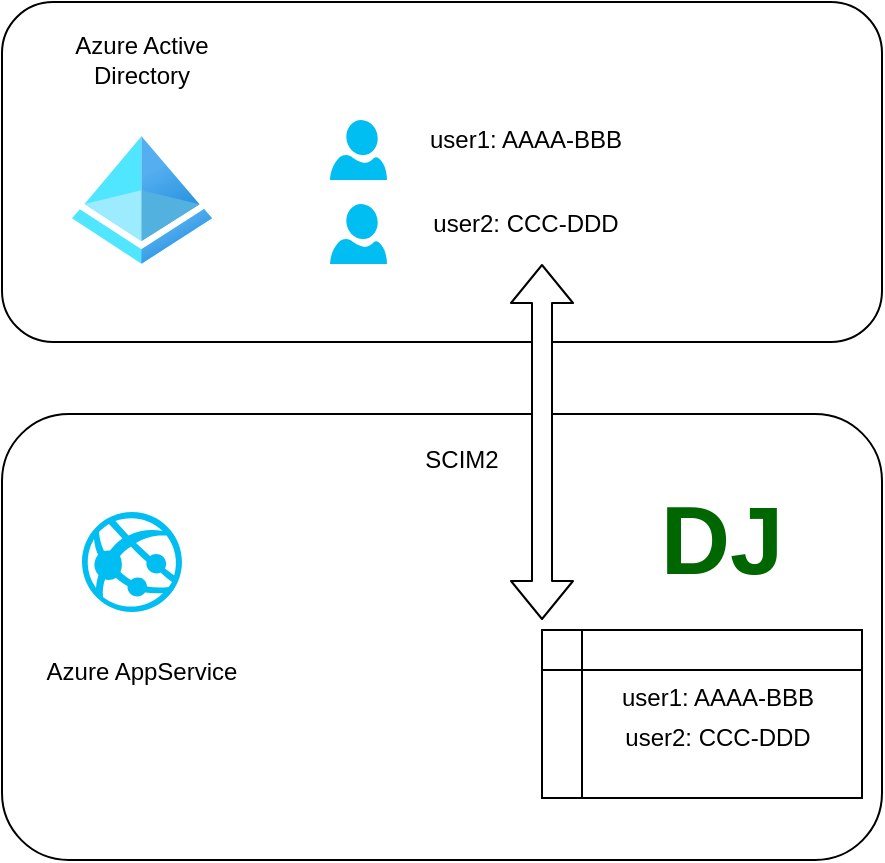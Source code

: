 <mxfile version="14.9.2" type="github">
  <diagram name="Page-1" id="7a6c530e-6e37-e111-ec74-82921da8cc10">
    <mxGraphModel dx="782" dy="514" grid="1" gridSize="10" guides="1" tooltips="1" connect="1" arrows="1" fold="1" page="1" pageScale="1.5" pageWidth="1169" pageHeight="826" background="#ffffff" math="0" shadow="0">
      <root>
        <mxCell id="0" style=";html=1;" />
        <mxCell id="1" style=";html=1;" parent="0" />
        <mxCell id="ep_-EoG4w_uuBe7_hAVL-4" value="" style="rounded=1;whiteSpace=wrap;html=1;" parent="1" vertex="1">
          <mxGeometry x="970" y="631" width="440" height="170" as="geometry" />
        </mxCell>
        <mxCell id="ep_-EoG4w_uuBe7_hAVL-1" value="" style="aspect=fixed;html=1;points=[];align=center;image;fontSize=12;image=img/lib/azure2/identity/Azure_Active_Directory.svg;" parent="1" vertex="1">
          <mxGeometry x="1005" y="698" width="70" height="64" as="geometry" />
        </mxCell>
        <mxCell id="ep_-EoG4w_uuBe7_hAVL-3" value="Azure Active Directory" style="text;html=1;strokeColor=none;fillColor=none;align=center;verticalAlign=middle;whiteSpace=wrap;rounded=0;" parent="1" vertex="1">
          <mxGeometry x="990" y="650" width="100" height="20" as="geometry" />
        </mxCell>
        <mxCell id="ep_-EoG4w_uuBe7_hAVL-5" value="" style="rounded=1;whiteSpace=wrap;html=1;" parent="1" vertex="1">
          <mxGeometry x="970" y="837" width="440" height="223" as="geometry" />
        </mxCell>
        <mxCell id="ep_-EoG4w_uuBe7_hAVL-6" value="Azure AppService" style="text;html=1;strokeColor=none;fillColor=none;align=center;verticalAlign=middle;whiteSpace=wrap;rounded=0;" parent="1" vertex="1">
          <mxGeometry x="990" y="956" width="100" height="20" as="geometry" />
        </mxCell>
        <mxCell id="ep_-EoG4w_uuBe7_hAVL-2" value="" style="verticalLabelPosition=bottom;html=1;verticalAlign=top;align=center;strokeColor=none;fillColor=#00BEF2;shape=mxgraph.azure.azure_website;pointerEvents=1;" parent="1" vertex="1">
          <mxGeometry x="1010" y="886" width="50" height="50" as="geometry" />
        </mxCell>
        <mxCell id="ep_-EoG4w_uuBe7_hAVL-7" value="" style="verticalLabelPosition=bottom;html=1;verticalAlign=top;align=center;strokeColor=none;fillColor=#00BEF2;shape=mxgraph.azure.user;" parent="1" vertex="1">
          <mxGeometry x="1134" y="690" width="28.5" height="30" as="geometry" />
        </mxCell>
        <mxCell id="ep_-EoG4w_uuBe7_hAVL-12" value="" style="verticalLabelPosition=bottom;html=1;verticalAlign=top;align=center;strokeColor=none;fillColor=#00BEF2;shape=mxgraph.azure.user;" parent="1" vertex="1">
          <mxGeometry x="1134" y="732" width="28.5" height="30" as="geometry" />
        </mxCell>
        <mxCell id="ep_-EoG4w_uuBe7_hAVL-14" value="&lt;font style=&quot;font-size: 48px&quot; color=&quot;#006600&quot;&gt;&lt;b&gt;DJ&lt;/b&gt;&lt;/font&gt;" style="text;html=1;strokeColor=none;fillColor=none;align=center;verticalAlign=middle;whiteSpace=wrap;rounded=0;" parent="1" vertex="1">
          <mxGeometry x="1310" y="890" width="40" height="20" as="geometry" />
        </mxCell>
        <mxCell id="ep_-EoG4w_uuBe7_hAVL-17" value="" style="shape=flexArrow;endArrow=classic;startArrow=classic;html=1;fillColor=#ffffff;" parent="1" edge="1">
          <mxGeometry width="100" height="100" relative="1" as="geometry">
            <mxPoint x="1240" y="940" as="sourcePoint" />
            <mxPoint x="1240" y="762" as="targetPoint" />
          </mxGeometry>
        </mxCell>
        <mxCell id="ep_-EoG4w_uuBe7_hAVL-20" value="SCIM2" style="text;html=1;strokeColor=none;fillColor=none;align=center;verticalAlign=middle;whiteSpace=wrap;rounded=0;" parent="1" vertex="1">
          <mxGeometry x="1180" y="850" width="40" height="20" as="geometry" />
        </mxCell>
        <mxCell id="ep_-EoG4w_uuBe7_hAVL-23" value="user1: AAAA-BBB" style="text;html=1;strokeColor=none;fillColor=none;align=center;verticalAlign=middle;whiteSpace=wrap;rounded=0;" parent="1" vertex="1">
          <mxGeometry x="1164" y="690" width="136" height="20" as="geometry" />
        </mxCell>
        <mxCell id="ep_-EoG4w_uuBe7_hAVL-24" value="user2: CCC-DDD" style="text;html=1;strokeColor=none;fillColor=none;align=center;verticalAlign=middle;whiteSpace=wrap;rounded=0;" parent="1" vertex="1">
          <mxGeometry x="1164" y="732" width="136" height="20" as="geometry" />
        </mxCell>
        <mxCell id="ep_-EoG4w_uuBe7_hAVL-30" value="" style="shape=internalStorage;whiteSpace=wrap;html=1;backgroundOutline=1;" parent="1" vertex="1">
          <mxGeometry x="1240" y="945" width="160" height="84" as="geometry" />
        </mxCell>
        <mxCell id="ep_-EoG4w_uuBe7_hAVL-31" value="user1: AAAA-BBB" style="text;html=1;strokeColor=none;fillColor=none;align=center;verticalAlign=middle;whiteSpace=wrap;rounded=0;" parent="1" vertex="1">
          <mxGeometry x="1260" y="969" width="136" height="20" as="geometry" />
        </mxCell>
        <mxCell id="ep_-EoG4w_uuBe7_hAVL-32" value="user2: CCC-DDD" style="text;html=1;strokeColor=none;fillColor=none;align=center;verticalAlign=middle;whiteSpace=wrap;rounded=0;" parent="1" vertex="1">
          <mxGeometry x="1260" y="989" width="136" height="20" as="geometry" />
        </mxCell>
      </root>
    </mxGraphModel>
  </diagram>
</mxfile>
